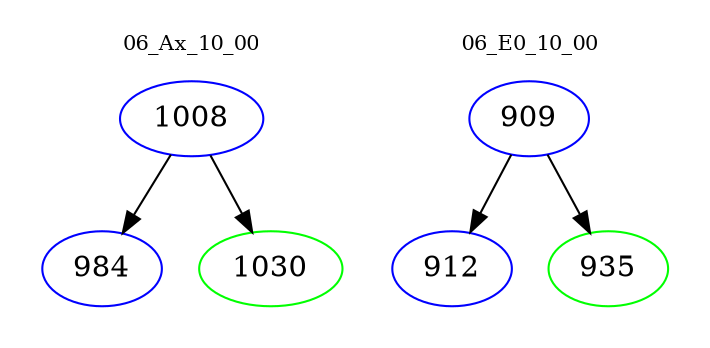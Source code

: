 digraph{
subgraph cluster_0 {
color = white
label = "06_Ax_10_00";
fontsize=10;
T0_1008 [label="1008", color="blue"]
T0_1008 -> T0_984 [color="black"]
T0_984 [label="984", color="blue"]
T0_1008 -> T0_1030 [color="black"]
T0_1030 [label="1030", color="green"]
}
subgraph cluster_1 {
color = white
label = "06_E0_10_00";
fontsize=10;
T1_909 [label="909", color="blue"]
T1_909 -> T1_912 [color="black"]
T1_912 [label="912", color="blue"]
T1_909 -> T1_935 [color="black"]
T1_935 [label="935", color="green"]
}
}
